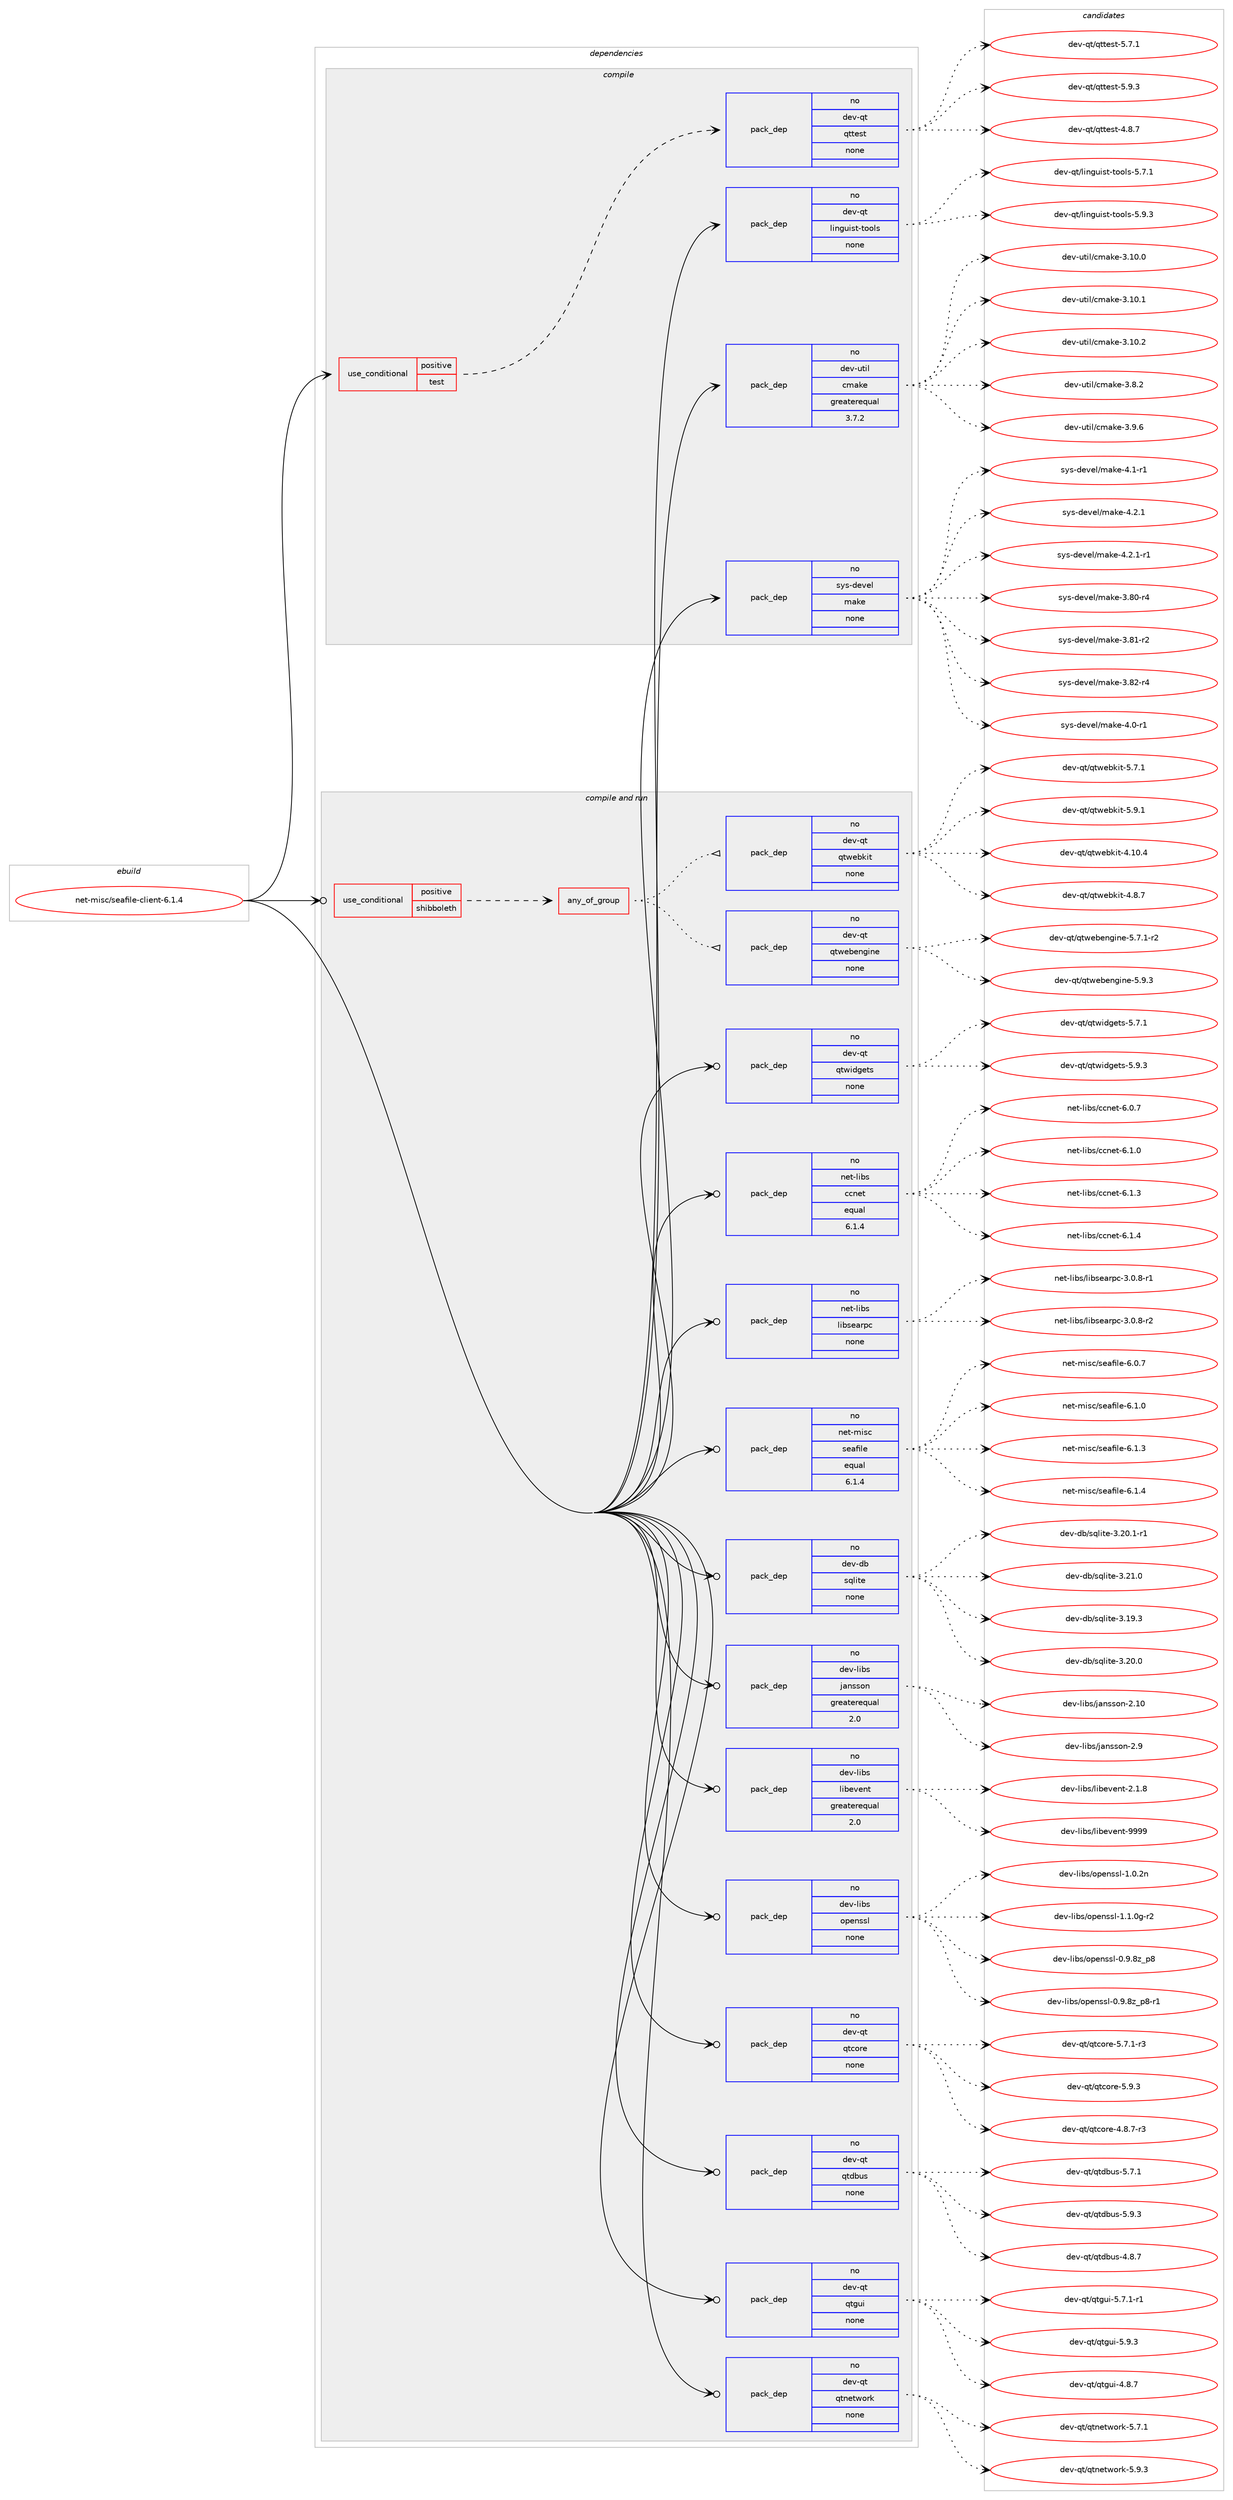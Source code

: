 digraph prolog {

# *************
# Graph options
# *************

newrank=true;
concentrate=true;
compound=true;
graph [rankdir=LR,fontname=Helvetica,fontsize=10,ranksep=1.5];#, ranksep=2.5, nodesep=0.2];
edge  [arrowhead=vee];
node  [fontname=Helvetica,fontsize=10];

# **********
# The ebuild
# **********

subgraph cluster_leftcol {
color=gray;
rank=same;
label=<<i>ebuild</i>>;
id [label="net-misc/seafile-client-6.1.4", color=red, width=4, href="../net-misc/seafile-client-6.1.4.svg"];
}

# ****************
# The dependencies
# ****************

subgraph cluster_midcol {
color=gray;
label=<<i>dependencies</i>>;
subgraph cluster_compile {
fillcolor="#eeeeee";
style=filled;
label=<<i>compile</i>>;
subgraph cond171 {
dependency575 [label=<<TABLE BORDER="0" CELLBORDER="1" CELLSPACING="0" CELLPADDING="4"><TR><TD ROWSPAN="3" CELLPADDING="10">use_conditional</TD></TR><TR><TD>positive</TD></TR><TR><TD>test</TD></TR></TABLE>>, shape=none, color=red];
subgraph pack388 {
dependency576 [label=<<TABLE BORDER="0" CELLBORDER="1" CELLSPACING="0" CELLPADDING="4" WIDTH="220"><TR><TD ROWSPAN="6" CELLPADDING="30">pack_dep</TD></TR><TR><TD WIDTH="110">no</TD></TR><TR><TD>dev-qt</TD></TR><TR><TD>qttest</TD></TR><TR><TD>none</TD></TR><TR><TD></TD></TR></TABLE>>, shape=none, color=blue];
}
dependency575:e -> dependency576:w [weight=20,style="dashed",arrowhead="vee"];
}
id:e -> dependency575:w [weight=20,style="solid",arrowhead="vee"];
subgraph pack389 {
dependency577 [label=<<TABLE BORDER="0" CELLBORDER="1" CELLSPACING="0" CELLPADDING="4" WIDTH="220"><TR><TD ROWSPAN="6" CELLPADDING="30">pack_dep</TD></TR><TR><TD WIDTH="110">no</TD></TR><TR><TD>dev-qt</TD></TR><TR><TD>linguist-tools</TD></TR><TR><TD>none</TD></TR><TR><TD></TD></TR></TABLE>>, shape=none, color=blue];
}
id:e -> dependency577:w [weight=20,style="solid",arrowhead="vee"];
subgraph pack390 {
dependency578 [label=<<TABLE BORDER="0" CELLBORDER="1" CELLSPACING="0" CELLPADDING="4" WIDTH="220"><TR><TD ROWSPAN="6" CELLPADDING="30">pack_dep</TD></TR><TR><TD WIDTH="110">no</TD></TR><TR><TD>dev-util</TD></TR><TR><TD>cmake</TD></TR><TR><TD>greaterequal</TD></TR><TR><TD>3.7.2</TD></TR></TABLE>>, shape=none, color=blue];
}
id:e -> dependency578:w [weight=20,style="solid",arrowhead="vee"];
subgraph pack391 {
dependency579 [label=<<TABLE BORDER="0" CELLBORDER="1" CELLSPACING="0" CELLPADDING="4" WIDTH="220"><TR><TD ROWSPAN="6" CELLPADDING="30">pack_dep</TD></TR><TR><TD WIDTH="110">no</TD></TR><TR><TD>sys-devel</TD></TR><TR><TD>make</TD></TR><TR><TD>none</TD></TR><TR><TD></TD></TR></TABLE>>, shape=none, color=blue];
}
id:e -> dependency579:w [weight=20,style="solid",arrowhead="vee"];
}
subgraph cluster_compileandrun {
fillcolor="#eeeeee";
style=filled;
label=<<i>compile and run</i>>;
subgraph cond172 {
dependency580 [label=<<TABLE BORDER="0" CELLBORDER="1" CELLSPACING="0" CELLPADDING="4"><TR><TD ROWSPAN="3" CELLPADDING="10">use_conditional</TD></TR><TR><TD>positive</TD></TR><TR><TD>shibboleth</TD></TR></TABLE>>, shape=none, color=red];
subgraph any18 {
dependency581 [label=<<TABLE BORDER="0" CELLBORDER="1" CELLSPACING="0" CELLPADDING="4"><TR><TD CELLPADDING="10">any_of_group</TD></TR></TABLE>>, shape=none, color=red];subgraph pack392 {
dependency582 [label=<<TABLE BORDER="0" CELLBORDER="1" CELLSPACING="0" CELLPADDING="4" WIDTH="220"><TR><TD ROWSPAN="6" CELLPADDING="30">pack_dep</TD></TR><TR><TD WIDTH="110">no</TD></TR><TR><TD>dev-qt</TD></TR><TR><TD>qtwebengine</TD></TR><TR><TD>none</TD></TR><TR><TD></TD></TR></TABLE>>, shape=none, color=blue];
}
dependency581:e -> dependency582:w [weight=20,style="dotted",arrowhead="oinv"];
subgraph pack393 {
dependency583 [label=<<TABLE BORDER="0" CELLBORDER="1" CELLSPACING="0" CELLPADDING="4" WIDTH="220"><TR><TD ROWSPAN="6" CELLPADDING="30">pack_dep</TD></TR><TR><TD WIDTH="110">no</TD></TR><TR><TD>dev-qt</TD></TR><TR><TD>qtwebkit</TD></TR><TR><TD>none</TD></TR><TR><TD></TD></TR></TABLE>>, shape=none, color=blue];
}
dependency581:e -> dependency583:w [weight=20,style="dotted",arrowhead="oinv"];
}
dependency580:e -> dependency581:w [weight=20,style="dashed",arrowhead="vee"];
}
id:e -> dependency580:w [weight=20,style="solid",arrowhead="odotvee"];
subgraph pack394 {
dependency584 [label=<<TABLE BORDER="0" CELLBORDER="1" CELLSPACING="0" CELLPADDING="4" WIDTH="220"><TR><TD ROWSPAN="6" CELLPADDING="30">pack_dep</TD></TR><TR><TD WIDTH="110">no</TD></TR><TR><TD>dev-db</TD></TR><TR><TD>sqlite</TD></TR><TR><TD>none</TD></TR><TR><TD></TD></TR></TABLE>>, shape=none, color=blue];
}
id:e -> dependency584:w [weight=20,style="solid",arrowhead="odotvee"];
subgraph pack395 {
dependency585 [label=<<TABLE BORDER="0" CELLBORDER="1" CELLSPACING="0" CELLPADDING="4" WIDTH="220"><TR><TD ROWSPAN="6" CELLPADDING="30">pack_dep</TD></TR><TR><TD WIDTH="110">no</TD></TR><TR><TD>dev-libs</TD></TR><TR><TD>jansson</TD></TR><TR><TD>greaterequal</TD></TR><TR><TD>2.0</TD></TR></TABLE>>, shape=none, color=blue];
}
id:e -> dependency585:w [weight=20,style="solid",arrowhead="odotvee"];
subgraph pack396 {
dependency586 [label=<<TABLE BORDER="0" CELLBORDER="1" CELLSPACING="0" CELLPADDING="4" WIDTH="220"><TR><TD ROWSPAN="6" CELLPADDING="30">pack_dep</TD></TR><TR><TD WIDTH="110">no</TD></TR><TR><TD>dev-libs</TD></TR><TR><TD>libevent</TD></TR><TR><TD>greaterequal</TD></TR><TR><TD>2.0</TD></TR></TABLE>>, shape=none, color=blue];
}
id:e -> dependency586:w [weight=20,style="solid",arrowhead="odotvee"];
subgraph pack397 {
dependency587 [label=<<TABLE BORDER="0" CELLBORDER="1" CELLSPACING="0" CELLPADDING="4" WIDTH="220"><TR><TD ROWSPAN="6" CELLPADDING="30">pack_dep</TD></TR><TR><TD WIDTH="110">no</TD></TR><TR><TD>dev-libs</TD></TR><TR><TD>openssl</TD></TR><TR><TD>none</TD></TR><TR><TD></TD></TR></TABLE>>, shape=none, color=blue];
}
id:e -> dependency587:w [weight=20,style="solid",arrowhead="odotvee"];
subgraph pack398 {
dependency588 [label=<<TABLE BORDER="0" CELLBORDER="1" CELLSPACING="0" CELLPADDING="4" WIDTH="220"><TR><TD ROWSPAN="6" CELLPADDING="30">pack_dep</TD></TR><TR><TD WIDTH="110">no</TD></TR><TR><TD>dev-qt</TD></TR><TR><TD>qtcore</TD></TR><TR><TD>none</TD></TR><TR><TD></TD></TR></TABLE>>, shape=none, color=blue];
}
id:e -> dependency588:w [weight=20,style="solid",arrowhead="odotvee"];
subgraph pack399 {
dependency589 [label=<<TABLE BORDER="0" CELLBORDER="1" CELLSPACING="0" CELLPADDING="4" WIDTH="220"><TR><TD ROWSPAN="6" CELLPADDING="30">pack_dep</TD></TR><TR><TD WIDTH="110">no</TD></TR><TR><TD>dev-qt</TD></TR><TR><TD>qtdbus</TD></TR><TR><TD>none</TD></TR><TR><TD></TD></TR></TABLE>>, shape=none, color=blue];
}
id:e -> dependency589:w [weight=20,style="solid",arrowhead="odotvee"];
subgraph pack400 {
dependency590 [label=<<TABLE BORDER="0" CELLBORDER="1" CELLSPACING="0" CELLPADDING="4" WIDTH="220"><TR><TD ROWSPAN="6" CELLPADDING="30">pack_dep</TD></TR><TR><TD WIDTH="110">no</TD></TR><TR><TD>dev-qt</TD></TR><TR><TD>qtgui</TD></TR><TR><TD>none</TD></TR><TR><TD></TD></TR></TABLE>>, shape=none, color=blue];
}
id:e -> dependency590:w [weight=20,style="solid",arrowhead="odotvee"];
subgraph pack401 {
dependency591 [label=<<TABLE BORDER="0" CELLBORDER="1" CELLSPACING="0" CELLPADDING="4" WIDTH="220"><TR><TD ROWSPAN="6" CELLPADDING="30">pack_dep</TD></TR><TR><TD WIDTH="110">no</TD></TR><TR><TD>dev-qt</TD></TR><TR><TD>qtnetwork</TD></TR><TR><TD>none</TD></TR><TR><TD></TD></TR></TABLE>>, shape=none, color=blue];
}
id:e -> dependency591:w [weight=20,style="solid",arrowhead="odotvee"];
subgraph pack402 {
dependency592 [label=<<TABLE BORDER="0" CELLBORDER="1" CELLSPACING="0" CELLPADDING="4" WIDTH="220"><TR><TD ROWSPAN="6" CELLPADDING="30">pack_dep</TD></TR><TR><TD WIDTH="110">no</TD></TR><TR><TD>dev-qt</TD></TR><TR><TD>qtwidgets</TD></TR><TR><TD>none</TD></TR><TR><TD></TD></TR></TABLE>>, shape=none, color=blue];
}
id:e -> dependency592:w [weight=20,style="solid",arrowhead="odotvee"];
subgraph pack403 {
dependency593 [label=<<TABLE BORDER="0" CELLBORDER="1" CELLSPACING="0" CELLPADDING="4" WIDTH="220"><TR><TD ROWSPAN="6" CELLPADDING="30">pack_dep</TD></TR><TR><TD WIDTH="110">no</TD></TR><TR><TD>net-libs</TD></TR><TR><TD>ccnet</TD></TR><TR><TD>equal</TD></TR><TR><TD>6.1.4</TD></TR></TABLE>>, shape=none, color=blue];
}
id:e -> dependency593:w [weight=20,style="solid",arrowhead="odotvee"];
subgraph pack404 {
dependency594 [label=<<TABLE BORDER="0" CELLBORDER="1" CELLSPACING="0" CELLPADDING="4" WIDTH="220"><TR><TD ROWSPAN="6" CELLPADDING="30">pack_dep</TD></TR><TR><TD WIDTH="110">no</TD></TR><TR><TD>net-libs</TD></TR><TR><TD>libsearpc</TD></TR><TR><TD>none</TD></TR><TR><TD></TD></TR></TABLE>>, shape=none, color=blue];
}
id:e -> dependency594:w [weight=20,style="solid",arrowhead="odotvee"];
subgraph pack405 {
dependency595 [label=<<TABLE BORDER="0" CELLBORDER="1" CELLSPACING="0" CELLPADDING="4" WIDTH="220"><TR><TD ROWSPAN="6" CELLPADDING="30">pack_dep</TD></TR><TR><TD WIDTH="110">no</TD></TR><TR><TD>net-misc</TD></TR><TR><TD>seafile</TD></TR><TR><TD>equal</TD></TR><TR><TD>6.1.4</TD></TR></TABLE>>, shape=none, color=blue];
}
id:e -> dependency595:w [weight=20,style="solid",arrowhead="odotvee"];
}
subgraph cluster_run {
fillcolor="#eeeeee";
style=filled;
label=<<i>run</i>>;
}
}

# **************
# The candidates
# **************

subgraph cluster_choices {
rank=same;
color=gray;
label=<<i>candidates</i>>;

subgraph choice388 {
color=black;
nodesep=1;
choice1001011184511311647113116116101115116455246564655 [label="dev-qt/qttest-4.8.7", color=red, width=4,href="../dev-qt/qttest-4.8.7.svg"];
choice1001011184511311647113116116101115116455346554649 [label="dev-qt/qttest-5.7.1", color=red, width=4,href="../dev-qt/qttest-5.7.1.svg"];
choice1001011184511311647113116116101115116455346574651 [label="dev-qt/qttest-5.9.3", color=red, width=4,href="../dev-qt/qttest-5.9.3.svg"];
dependency576:e -> choice1001011184511311647113116116101115116455246564655:w [style=dotted,weight="100"];
dependency576:e -> choice1001011184511311647113116116101115116455346554649:w [style=dotted,weight="100"];
dependency576:e -> choice1001011184511311647113116116101115116455346574651:w [style=dotted,weight="100"];
}
subgraph choice389 {
color=black;
nodesep=1;
choice100101118451131164710810511010311710511511645116111111108115455346554649 [label="dev-qt/linguist-tools-5.7.1", color=red, width=4,href="../dev-qt/linguist-tools-5.7.1.svg"];
choice100101118451131164710810511010311710511511645116111111108115455346574651 [label="dev-qt/linguist-tools-5.9.3", color=red, width=4,href="../dev-qt/linguist-tools-5.9.3.svg"];
dependency577:e -> choice100101118451131164710810511010311710511511645116111111108115455346554649:w [style=dotted,weight="100"];
dependency577:e -> choice100101118451131164710810511010311710511511645116111111108115455346574651:w [style=dotted,weight="100"];
}
subgraph choice390 {
color=black;
nodesep=1;
choice1001011184511711610510847991099710710145514649484648 [label="dev-util/cmake-3.10.0", color=red, width=4,href="../dev-util/cmake-3.10.0.svg"];
choice1001011184511711610510847991099710710145514649484649 [label="dev-util/cmake-3.10.1", color=red, width=4,href="../dev-util/cmake-3.10.1.svg"];
choice1001011184511711610510847991099710710145514649484650 [label="dev-util/cmake-3.10.2", color=red, width=4,href="../dev-util/cmake-3.10.2.svg"];
choice10010111845117116105108479910997107101455146564650 [label="dev-util/cmake-3.8.2", color=red, width=4,href="../dev-util/cmake-3.8.2.svg"];
choice10010111845117116105108479910997107101455146574654 [label="dev-util/cmake-3.9.6", color=red, width=4,href="../dev-util/cmake-3.9.6.svg"];
dependency578:e -> choice1001011184511711610510847991099710710145514649484648:w [style=dotted,weight="100"];
dependency578:e -> choice1001011184511711610510847991099710710145514649484649:w [style=dotted,weight="100"];
dependency578:e -> choice1001011184511711610510847991099710710145514649484650:w [style=dotted,weight="100"];
dependency578:e -> choice10010111845117116105108479910997107101455146564650:w [style=dotted,weight="100"];
dependency578:e -> choice10010111845117116105108479910997107101455146574654:w [style=dotted,weight="100"];
}
subgraph choice391 {
color=black;
nodesep=1;
choice11512111545100101118101108471099710710145514656484511452 [label="sys-devel/make-3.80-r4", color=red, width=4,href="../sys-devel/make-3.80-r4.svg"];
choice11512111545100101118101108471099710710145514656494511450 [label="sys-devel/make-3.81-r2", color=red, width=4,href="../sys-devel/make-3.81-r2.svg"];
choice11512111545100101118101108471099710710145514656504511452 [label="sys-devel/make-3.82-r4", color=red, width=4,href="../sys-devel/make-3.82-r4.svg"];
choice115121115451001011181011084710997107101455246484511449 [label="sys-devel/make-4.0-r1", color=red, width=4,href="../sys-devel/make-4.0-r1.svg"];
choice115121115451001011181011084710997107101455246494511449 [label="sys-devel/make-4.1-r1", color=red, width=4,href="../sys-devel/make-4.1-r1.svg"];
choice115121115451001011181011084710997107101455246504649 [label="sys-devel/make-4.2.1", color=red, width=4,href="../sys-devel/make-4.2.1.svg"];
choice1151211154510010111810110847109971071014552465046494511449 [label="sys-devel/make-4.2.1-r1", color=red, width=4,href="../sys-devel/make-4.2.1-r1.svg"];
dependency579:e -> choice11512111545100101118101108471099710710145514656484511452:w [style=dotted,weight="100"];
dependency579:e -> choice11512111545100101118101108471099710710145514656494511450:w [style=dotted,weight="100"];
dependency579:e -> choice11512111545100101118101108471099710710145514656504511452:w [style=dotted,weight="100"];
dependency579:e -> choice115121115451001011181011084710997107101455246484511449:w [style=dotted,weight="100"];
dependency579:e -> choice115121115451001011181011084710997107101455246494511449:w [style=dotted,weight="100"];
dependency579:e -> choice115121115451001011181011084710997107101455246504649:w [style=dotted,weight="100"];
dependency579:e -> choice1151211154510010111810110847109971071014552465046494511449:w [style=dotted,weight="100"];
}
subgraph choice392 {
color=black;
nodesep=1;
choice1001011184511311647113116119101981011101031051101014553465546494511450 [label="dev-qt/qtwebengine-5.7.1-r2", color=red, width=4,href="../dev-qt/qtwebengine-5.7.1-r2.svg"];
choice100101118451131164711311611910198101110103105110101455346574651 [label="dev-qt/qtwebengine-5.9.3", color=red, width=4,href="../dev-qt/qtwebengine-5.9.3.svg"];
dependency582:e -> choice1001011184511311647113116119101981011101031051101014553465546494511450:w [style=dotted,weight="100"];
dependency582:e -> choice100101118451131164711311611910198101110103105110101455346574651:w [style=dotted,weight="100"];
}
subgraph choice393 {
color=black;
nodesep=1;
choice10010111845113116471131161191019810710511645524649484652 [label="dev-qt/qtwebkit-4.10.4", color=red, width=4,href="../dev-qt/qtwebkit-4.10.4.svg"];
choice100101118451131164711311611910198107105116455246564655 [label="dev-qt/qtwebkit-4.8.7", color=red, width=4,href="../dev-qt/qtwebkit-4.8.7.svg"];
choice100101118451131164711311611910198107105116455346554649 [label="dev-qt/qtwebkit-5.7.1", color=red, width=4,href="../dev-qt/qtwebkit-5.7.1.svg"];
choice100101118451131164711311611910198107105116455346574649 [label="dev-qt/qtwebkit-5.9.1", color=red, width=4,href="../dev-qt/qtwebkit-5.9.1.svg"];
dependency583:e -> choice10010111845113116471131161191019810710511645524649484652:w [style=dotted,weight="100"];
dependency583:e -> choice100101118451131164711311611910198107105116455246564655:w [style=dotted,weight="100"];
dependency583:e -> choice100101118451131164711311611910198107105116455346554649:w [style=dotted,weight="100"];
dependency583:e -> choice100101118451131164711311611910198107105116455346574649:w [style=dotted,weight="100"];
}
subgraph choice394 {
color=black;
nodesep=1;
choice10010111845100984711511310810511610145514649574651 [label="dev-db/sqlite-3.19.3", color=red, width=4,href="../dev-db/sqlite-3.19.3.svg"];
choice10010111845100984711511310810511610145514650484648 [label="dev-db/sqlite-3.20.0", color=red, width=4,href="../dev-db/sqlite-3.20.0.svg"];
choice100101118451009847115113108105116101455146504846494511449 [label="dev-db/sqlite-3.20.1-r1", color=red, width=4,href="../dev-db/sqlite-3.20.1-r1.svg"];
choice10010111845100984711511310810511610145514650494648 [label="dev-db/sqlite-3.21.0", color=red, width=4,href="../dev-db/sqlite-3.21.0.svg"];
dependency584:e -> choice10010111845100984711511310810511610145514649574651:w [style=dotted,weight="100"];
dependency584:e -> choice10010111845100984711511310810511610145514650484648:w [style=dotted,weight="100"];
dependency584:e -> choice100101118451009847115113108105116101455146504846494511449:w [style=dotted,weight="100"];
dependency584:e -> choice10010111845100984711511310810511610145514650494648:w [style=dotted,weight="100"];
}
subgraph choice395 {
color=black;
nodesep=1;
choice100101118451081059811547106971101151151111104550464948 [label="dev-libs/jansson-2.10", color=red, width=4,href="../dev-libs/jansson-2.10.svg"];
choice1001011184510810598115471069711011511511111045504657 [label="dev-libs/jansson-2.9", color=red, width=4,href="../dev-libs/jansson-2.9.svg"];
dependency585:e -> choice100101118451081059811547106971101151151111104550464948:w [style=dotted,weight="100"];
dependency585:e -> choice1001011184510810598115471069711011511511111045504657:w [style=dotted,weight="100"];
}
subgraph choice396 {
color=black;
nodesep=1;
choice10010111845108105981154710810598101118101110116455046494656 [label="dev-libs/libevent-2.1.8", color=red, width=4,href="../dev-libs/libevent-2.1.8.svg"];
choice100101118451081059811547108105981011181011101164557575757 [label="dev-libs/libevent-9999", color=red, width=4,href="../dev-libs/libevent-9999.svg"];
dependency586:e -> choice10010111845108105981154710810598101118101110116455046494656:w [style=dotted,weight="100"];
dependency586:e -> choice100101118451081059811547108105981011181011101164557575757:w [style=dotted,weight="100"];
}
subgraph choice397 {
color=black;
nodesep=1;
choice1001011184510810598115471111121011101151151084548465746561229511256 [label="dev-libs/openssl-0.9.8z_p8", color=red, width=4,href="../dev-libs/openssl-0.9.8z_p8.svg"];
choice10010111845108105981154711111210111011511510845484657465612295112564511449 [label="dev-libs/openssl-0.9.8z_p8-r1", color=red, width=4,href="../dev-libs/openssl-0.9.8z_p8-r1.svg"];
choice100101118451081059811547111112101110115115108454946484650110 [label="dev-libs/openssl-1.0.2n", color=red, width=4,href="../dev-libs/openssl-1.0.2n.svg"];
choice1001011184510810598115471111121011101151151084549464946481034511450 [label="dev-libs/openssl-1.1.0g-r2", color=red, width=4,href="../dev-libs/openssl-1.1.0g-r2.svg"];
dependency587:e -> choice1001011184510810598115471111121011101151151084548465746561229511256:w [style=dotted,weight="100"];
dependency587:e -> choice10010111845108105981154711111210111011511510845484657465612295112564511449:w [style=dotted,weight="100"];
dependency587:e -> choice100101118451081059811547111112101110115115108454946484650110:w [style=dotted,weight="100"];
dependency587:e -> choice1001011184510810598115471111121011101151151084549464946481034511450:w [style=dotted,weight="100"];
}
subgraph choice398 {
color=black;
nodesep=1;
choice1001011184511311647113116991111141014552465646554511451 [label="dev-qt/qtcore-4.8.7-r3", color=red, width=4,href="../dev-qt/qtcore-4.8.7-r3.svg"];
choice1001011184511311647113116991111141014553465546494511451 [label="dev-qt/qtcore-5.7.1-r3", color=red, width=4,href="../dev-qt/qtcore-5.7.1-r3.svg"];
choice100101118451131164711311699111114101455346574651 [label="dev-qt/qtcore-5.9.3", color=red, width=4,href="../dev-qt/qtcore-5.9.3.svg"];
dependency588:e -> choice1001011184511311647113116991111141014552465646554511451:w [style=dotted,weight="100"];
dependency588:e -> choice1001011184511311647113116991111141014553465546494511451:w [style=dotted,weight="100"];
dependency588:e -> choice100101118451131164711311699111114101455346574651:w [style=dotted,weight="100"];
}
subgraph choice399 {
color=black;
nodesep=1;
choice100101118451131164711311610098117115455246564655 [label="dev-qt/qtdbus-4.8.7", color=red, width=4,href="../dev-qt/qtdbus-4.8.7.svg"];
choice100101118451131164711311610098117115455346554649 [label="dev-qt/qtdbus-5.7.1", color=red, width=4,href="../dev-qt/qtdbus-5.7.1.svg"];
choice100101118451131164711311610098117115455346574651 [label="dev-qt/qtdbus-5.9.3", color=red, width=4,href="../dev-qt/qtdbus-5.9.3.svg"];
dependency589:e -> choice100101118451131164711311610098117115455246564655:w [style=dotted,weight="100"];
dependency589:e -> choice100101118451131164711311610098117115455346554649:w [style=dotted,weight="100"];
dependency589:e -> choice100101118451131164711311610098117115455346574651:w [style=dotted,weight="100"];
}
subgraph choice400 {
color=black;
nodesep=1;
choice1001011184511311647113116103117105455246564655 [label="dev-qt/qtgui-4.8.7", color=red, width=4,href="../dev-qt/qtgui-4.8.7.svg"];
choice10010111845113116471131161031171054553465546494511449 [label="dev-qt/qtgui-5.7.1-r1", color=red, width=4,href="../dev-qt/qtgui-5.7.1-r1.svg"];
choice1001011184511311647113116103117105455346574651 [label="dev-qt/qtgui-5.9.3", color=red, width=4,href="../dev-qt/qtgui-5.9.3.svg"];
dependency590:e -> choice1001011184511311647113116103117105455246564655:w [style=dotted,weight="100"];
dependency590:e -> choice10010111845113116471131161031171054553465546494511449:w [style=dotted,weight="100"];
dependency590:e -> choice1001011184511311647113116103117105455346574651:w [style=dotted,weight="100"];
}
subgraph choice401 {
color=black;
nodesep=1;
choice1001011184511311647113116110101116119111114107455346554649 [label="dev-qt/qtnetwork-5.7.1", color=red, width=4,href="../dev-qt/qtnetwork-5.7.1.svg"];
choice1001011184511311647113116110101116119111114107455346574651 [label="dev-qt/qtnetwork-5.9.3", color=red, width=4,href="../dev-qt/qtnetwork-5.9.3.svg"];
dependency591:e -> choice1001011184511311647113116110101116119111114107455346554649:w [style=dotted,weight="100"];
dependency591:e -> choice1001011184511311647113116110101116119111114107455346574651:w [style=dotted,weight="100"];
}
subgraph choice402 {
color=black;
nodesep=1;
choice1001011184511311647113116119105100103101116115455346554649 [label="dev-qt/qtwidgets-5.7.1", color=red, width=4,href="../dev-qt/qtwidgets-5.7.1.svg"];
choice1001011184511311647113116119105100103101116115455346574651 [label="dev-qt/qtwidgets-5.9.3", color=red, width=4,href="../dev-qt/qtwidgets-5.9.3.svg"];
dependency592:e -> choice1001011184511311647113116119105100103101116115455346554649:w [style=dotted,weight="100"];
dependency592:e -> choice1001011184511311647113116119105100103101116115455346574651:w [style=dotted,weight="100"];
}
subgraph choice403 {
color=black;
nodesep=1;
choice1101011164510810598115479999110101116455446484655 [label="net-libs/ccnet-6.0.7", color=red, width=4,href="../net-libs/ccnet-6.0.7.svg"];
choice1101011164510810598115479999110101116455446494648 [label="net-libs/ccnet-6.1.0", color=red, width=4,href="../net-libs/ccnet-6.1.0.svg"];
choice1101011164510810598115479999110101116455446494651 [label="net-libs/ccnet-6.1.3", color=red, width=4,href="../net-libs/ccnet-6.1.3.svg"];
choice1101011164510810598115479999110101116455446494652 [label="net-libs/ccnet-6.1.4", color=red, width=4,href="../net-libs/ccnet-6.1.4.svg"];
dependency593:e -> choice1101011164510810598115479999110101116455446484655:w [style=dotted,weight="100"];
dependency593:e -> choice1101011164510810598115479999110101116455446494648:w [style=dotted,weight="100"];
dependency593:e -> choice1101011164510810598115479999110101116455446494651:w [style=dotted,weight="100"];
dependency593:e -> choice1101011164510810598115479999110101116455446494652:w [style=dotted,weight="100"];
}
subgraph choice404 {
color=black;
nodesep=1;
choice1101011164510810598115471081059811510197114112994551464846564511449 [label="net-libs/libsearpc-3.0.8-r1", color=red, width=4,href="../net-libs/libsearpc-3.0.8-r1.svg"];
choice1101011164510810598115471081059811510197114112994551464846564511450 [label="net-libs/libsearpc-3.0.8-r2", color=red, width=4,href="../net-libs/libsearpc-3.0.8-r2.svg"];
dependency594:e -> choice1101011164510810598115471081059811510197114112994551464846564511449:w [style=dotted,weight="100"];
dependency594:e -> choice1101011164510810598115471081059811510197114112994551464846564511450:w [style=dotted,weight="100"];
}
subgraph choice405 {
color=black;
nodesep=1;
choice11010111645109105115994711510197102105108101455446484655 [label="net-misc/seafile-6.0.7", color=red, width=4,href="../net-misc/seafile-6.0.7.svg"];
choice11010111645109105115994711510197102105108101455446494648 [label="net-misc/seafile-6.1.0", color=red, width=4,href="../net-misc/seafile-6.1.0.svg"];
choice11010111645109105115994711510197102105108101455446494651 [label="net-misc/seafile-6.1.3", color=red, width=4,href="../net-misc/seafile-6.1.3.svg"];
choice11010111645109105115994711510197102105108101455446494652 [label="net-misc/seafile-6.1.4", color=red, width=4,href="../net-misc/seafile-6.1.4.svg"];
dependency595:e -> choice11010111645109105115994711510197102105108101455446484655:w [style=dotted,weight="100"];
dependency595:e -> choice11010111645109105115994711510197102105108101455446494648:w [style=dotted,weight="100"];
dependency595:e -> choice11010111645109105115994711510197102105108101455446494651:w [style=dotted,weight="100"];
dependency595:e -> choice11010111645109105115994711510197102105108101455446494652:w [style=dotted,weight="100"];
}
}

}
